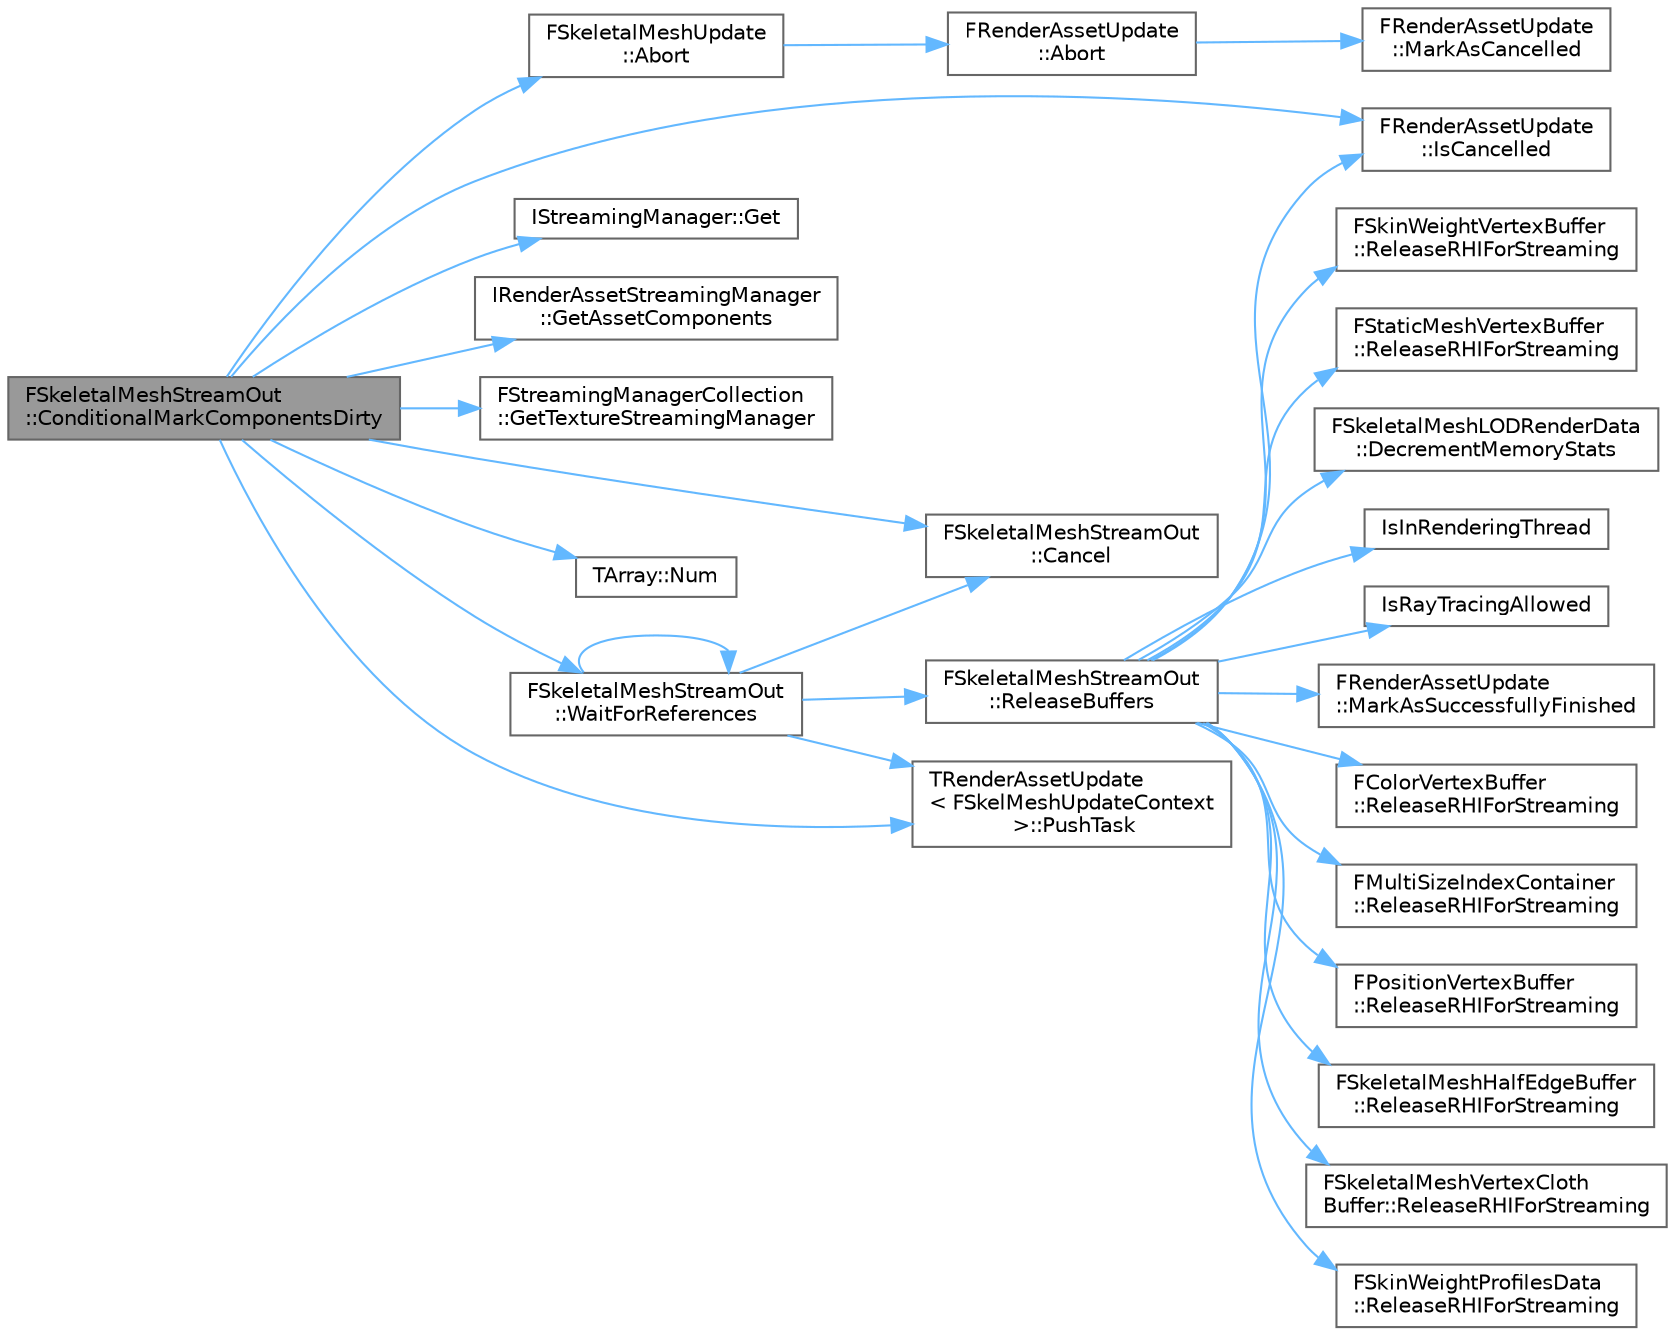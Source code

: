 digraph "FSkeletalMeshStreamOut::ConditionalMarkComponentsDirty"
{
 // INTERACTIVE_SVG=YES
 // LATEX_PDF_SIZE
  bgcolor="transparent";
  edge [fontname=Helvetica,fontsize=10,labelfontname=Helvetica,labelfontsize=10];
  node [fontname=Helvetica,fontsize=10,shape=box,height=0.2,width=0.4];
  rankdir="LR";
  Node1 [id="Node000001",label="FSkeletalMeshStreamOut\l::ConditionalMarkComponentsDirty",height=0.2,width=0.4,color="gray40", fillcolor="grey60", style="filled", fontcolor="black",tooltip="Notify components that the LOD is being streamed out so that they can release references."];
  Node1 -> Node2 [id="edge1_Node000001_Node000002",color="steelblue1",style="solid",tooltip=" "];
  Node2 [id="Node000002",label="FSkeletalMeshUpdate\l::Abort",height=0.2,width=0.4,color="grey40", fillcolor="white", style="filled",URL="$d2/d37/classFSkeletalMeshUpdate.html#a50df911189c4a48055077c8ad069b776",tooltip="Cancel the current update."];
  Node2 -> Node3 [id="edge2_Node000002_Node000003",color="steelblue1",style="solid",tooltip=" "];
  Node3 [id="Node000003",label="FRenderAssetUpdate\l::Abort",height=0.2,width=0.4,color="grey40", fillcolor="white", style="filled",URL="$d2/d05/classFRenderAssetUpdate.html#a1b96cd6730741e93aa7938713e8c915f",tooltip="Cancel the current update."];
  Node3 -> Node4 [id="edge3_Node000003_Node000004",color="steelblue1",style="solid",tooltip=" "];
  Node4 [id="Node000004",label="FRenderAssetUpdate\l::MarkAsCancelled",height=0.2,width=0.4,color="grey40", fillcolor="white", style="filled",URL="$d2/d05/classFRenderAssetUpdate.html#afd4d330f42a18809236abd95da16e404",tooltip="Set the task state as cancelled."];
  Node1 -> Node5 [id="edge4_Node000001_Node000005",color="steelblue1",style="solid",tooltip=" "];
  Node5 [id="Node000005",label="FSkeletalMeshStreamOut\l::Cancel",height=0.2,width=0.4,color="grey40", fillcolor="white", style="filled",URL="$d1/dc5/classFSkeletalMeshStreamOut.html#a8e518cec92419fd2997fbe373c4f4810",tooltip="Cancel the pending mip change."];
  Node1 -> Node6 [id="edge5_Node000001_Node000006",color="steelblue1",style="solid",tooltip=" "];
  Node6 [id="Node000006",label="IStreamingManager::Get",height=0.2,width=0.4,color="grey40", fillcolor="white", style="filled",URL="$d7/dca/structIStreamingManager.html#a434906ca435dfe49ff2b75f5e5cb2269",tooltip=" "];
  Node1 -> Node7 [id="edge6_Node000001_Node000007",color="steelblue1",style="solid",tooltip=" "];
  Node7 [id="Node000007",label="IRenderAssetStreamingManager\l::GetAssetComponents",height=0.2,width=0.4,color="grey40", fillcolor="white", style="filled",URL="$dd/d1e/structIRenderAssetStreamingManager.html#a312f401714d9c22f8747510dbf6bbf25",tooltip="Return all components referencing the asset."];
  Node1 -> Node8 [id="edge7_Node000001_Node000008",color="steelblue1",style="solid",tooltip=" "];
  Node8 [id="Node000008",label="FStreamingManagerCollection\l::GetTextureStreamingManager",height=0.2,width=0.4,color="grey40", fillcolor="white", style="filled",URL="$d2/d23/structFStreamingManagerCollection.html#af3f48982d7049d2e920a5eb22e46cb35",tooltip="Gets a reference to the Texture Streaming Manager interface."];
  Node1 -> Node9 [id="edge8_Node000001_Node000009",color="steelblue1",style="solid",tooltip=" "];
  Node9 [id="Node000009",label="FRenderAssetUpdate\l::IsCancelled",height=0.2,width=0.4,color="grey40", fillcolor="white", style="filled",URL="$d2/d05/classFRenderAssetUpdate.html#a22b03a54aaee8376d978b0fc3fdecfd8",tooltip="Returns whether the task was aborted through Abort() or cancelled."];
  Node1 -> Node10 [id="edge9_Node000001_Node000010",color="steelblue1",style="solid",tooltip=" "];
  Node10 [id="Node000010",label="TArray::Num",height=0.2,width=0.4,color="grey40", fillcolor="white", style="filled",URL="$d4/d52/classTArray.html#adcbf9ca48677a9c0c3830cd862dd40d8",tooltip="Returns number of elements in array."];
  Node1 -> Node11 [id="edge10_Node000001_Node000011",color="steelblue1",style="solid",tooltip=" "];
  Node11 [id="Node000011",label="TRenderAssetUpdate\l\< FSkelMeshUpdateContext\l \>::PushTask",height=0.2,width=0.4,color="grey40", fillcolor="white", style="filled",URL="$d9/d6e/classTRenderAssetUpdate.html#a8a166dce9efea97f205126e4a9f1025f",tooltip=" "];
  Node1 -> Node12 [id="edge11_Node000001_Node000012",color="steelblue1",style="solid",tooltip=" "];
  Node12 [id="Node000012",label="FSkeletalMeshStreamOut\l::WaitForReferences",height=0.2,width=0.4,color="grey40", fillcolor="white", style="filled",URL="$d1/dc5/classFSkeletalMeshStreamOut.html#aad6d39d75cb29a02bf8f0bf6e0ef860c",tooltip="Wait for all references to be released."];
  Node12 -> Node5 [id="edge12_Node000012_Node000005",color="steelblue1",style="solid",tooltip=" "];
  Node12 -> Node11 [id="edge13_Node000012_Node000011",color="steelblue1",style="solid",tooltip=" "];
  Node12 -> Node13 [id="edge14_Node000012_Node000013",color="steelblue1",style="solid",tooltip=" "];
  Node13 [id="Node000013",label="FSkeletalMeshStreamOut\l::ReleaseBuffers",height=0.2,width=0.4,color="grey40", fillcolor="white", style="filled",URL="$d1/dc5/classFSkeletalMeshStreamOut.html#ab28baab3fac143021327fd579ee6f159",tooltip="Release RHI buffers and update SRVs."];
  Node13 -> Node14 [id="edge15_Node000013_Node000014",color="steelblue1",style="solid",tooltip=" "];
  Node14 [id="Node000014",label="FSkeletalMeshLODRenderData\l::DecrementMemoryStats",height=0.2,width=0.4,color="grey40", fillcolor="white", style="filled",URL="$dd/d19/classFSkeletalMeshLODRenderData.html#a7eb1b666036f7dae664035093704bcd6",tooltip=" "];
  Node13 -> Node9 [id="edge16_Node000013_Node000009",color="steelblue1",style="solid",tooltip=" "];
  Node13 -> Node15 [id="edge17_Node000013_Node000015",color="steelblue1",style="solid",tooltip=" "];
  Node15 [id="Node000015",label="IsInRenderingThread",height=0.2,width=0.4,color="grey40", fillcolor="white", style="filled",URL="$d5/d8c/CoreGlobals_8h.html#ad1dc9bdc37ca4a19c64d5ffb8bc877d0",tooltip=" "];
  Node13 -> Node16 [id="edge18_Node000013_Node000016",color="steelblue1",style="solid",tooltip=" "];
  Node16 [id="Node000016",label="IsRayTracingAllowed",height=0.2,width=0.4,color="grey40", fillcolor="white", style="filled",URL="$d7/d1b/RenderUtils_8h.html#a6900a943fcd3deaa8ae3291fa11fa82d",tooltip=" "];
  Node13 -> Node17 [id="edge19_Node000013_Node000017",color="steelblue1",style="solid",tooltip=" "];
  Node17 [id="Node000017",label="FRenderAssetUpdate\l::MarkAsSuccessfullyFinished",height=0.2,width=0.4,color="grey40", fillcolor="white", style="filled",URL="$d2/d05/classFRenderAssetUpdate.html#aa28293e912b46b56331848ba625913f8",tooltip=" "];
  Node13 -> Node18 [id="edge20_Node000013_Node000018",color="steelblue1",style="solid",tooltip=" "];
  Node18 [id="Node000018",label="FColorVertexBuffer\l::ReleaseRHIForStreaming",height=0.2,width=0.4,color="grey40", fillcolor="white", style="filled",URL="$d9/de0/classFColorVertexBuffer.html#a18e2257a8ffde3a5e97124618aeafcff",tooltip=" "];
  Node13 -> Node19 [id="edge21_Node000013_Node000019",color="steelblue1",style="solid",tooltip=" "];
  Node19 [id="Node000019",label="FMultiSizeIndexContainer\l::ReleaseRHIForStreaming",height=0.2,width=0.4,color="grey40", fillcolor="white", style="filled",URL="$d9/dad/classFMultiSizeIndexContainer.html#a847f131ae3553f2349239c2d04abb105",tooltip=" "];
  Node13 -> Node20 [id="edge22_Node000013_Node000020",color="steelblue1",style="solid",tooltip=" "];
  Node20 [id="Node000020",label="FPositionVertexBuffer\l::ReleaseRHIForStreaming",height=0.2,width=0.4,color="grey40", fillcolor="white", style="filled",URL="$db/db9/classFPositionVertexBuffer.html#a85d4ee9c5a47b23ef5b7d91aeb2b567c",tooltip=" "];
  Node13 -> Node21 [id="edge23_Node000013_Node000021",color="steelblue1",style="solid",tooltip=" "];
  Node21 [id="Node000021",label="FSkeletalMeshHalfEdgeBuffer\l::ReleaseRHIForStreaming",height=0.2,width=0.4,color="grey40", fillcolor="white", style="filled",URL="$d8/dd9/classFSkeletalMeshHalfEdgeBuffer.html#a8cb82381a2e4ca13df0c70153afa9fc4",tooltip=" "];
  Node13 -> Node22 [id="edge24_Node000013_Node000022",color="steelblue1",style="solid",tooltip=" "];
  Node22 [id="Node000022",label="FSkeletalMeshVertexCloth\lBuffer::ReleaseRHIForStreaming",height=0.2,width=0.4,color="grey40", fillcolor="white", style="filled",URL="$d4/d2b/classFSkeletalMeshVertexClothBuffer.html#a2be6f0aee81955c828db67e941dc63ff",tooltip=" "];
  Node13 -> Node23 [id="edge25_Node000013_Node000023",color="steelblue1",style="solid",tooltip=" "];
  Node23 [id="Node000023",label="FSkinWeightProfilesData\l::ReleaseRHIForStreaming",height=0.2,width=0.4,color="grey40", fillcolor="white", style="filled",URL="$d7/d61/structFSkinWeightProfilesData.html#ad06ee4da389f23354e7b24def3e2b5ac",tooltip=" "];
  Node13 -> Node24 [id="edge26_Node000013_Node000024",color="steelblue1",style="solid",tooltip=" "];
  Node24 [id="Node000024",label="FSkinWeightVertexBuffer\l::ReleaseRHIForStreaming",height=0.2,width=0.4,color="grey40", fillcolor="white", style="filled",URL="$d4/d87/classFSkinWeightVertexBuffer.html#a7820bfa212d85377f493ff1dbab01cc1",tooltip=" "];
  Node13 -> Node25 [id="edge27_Node000013_Node000025",color="steelblue1",style="solid",tooltip=" "];
  Node25 [id="Node000025",label="FStaticMeshVertexBuffer\l::ReleaseRHIForStreaming",height=0.2,width=0.4,color="grey40", fillcolor="white", style="filled",URL="$d7/d68/classFStaticMeshVertexBuffer.html#a0a9516a883b00072d805b67c707114eb",tooltip=" "];
  Node12 -> Node12 [id="edge28_Node000012_Node000012",color="steelblue1",style="solid",tooltip=" "];
}
